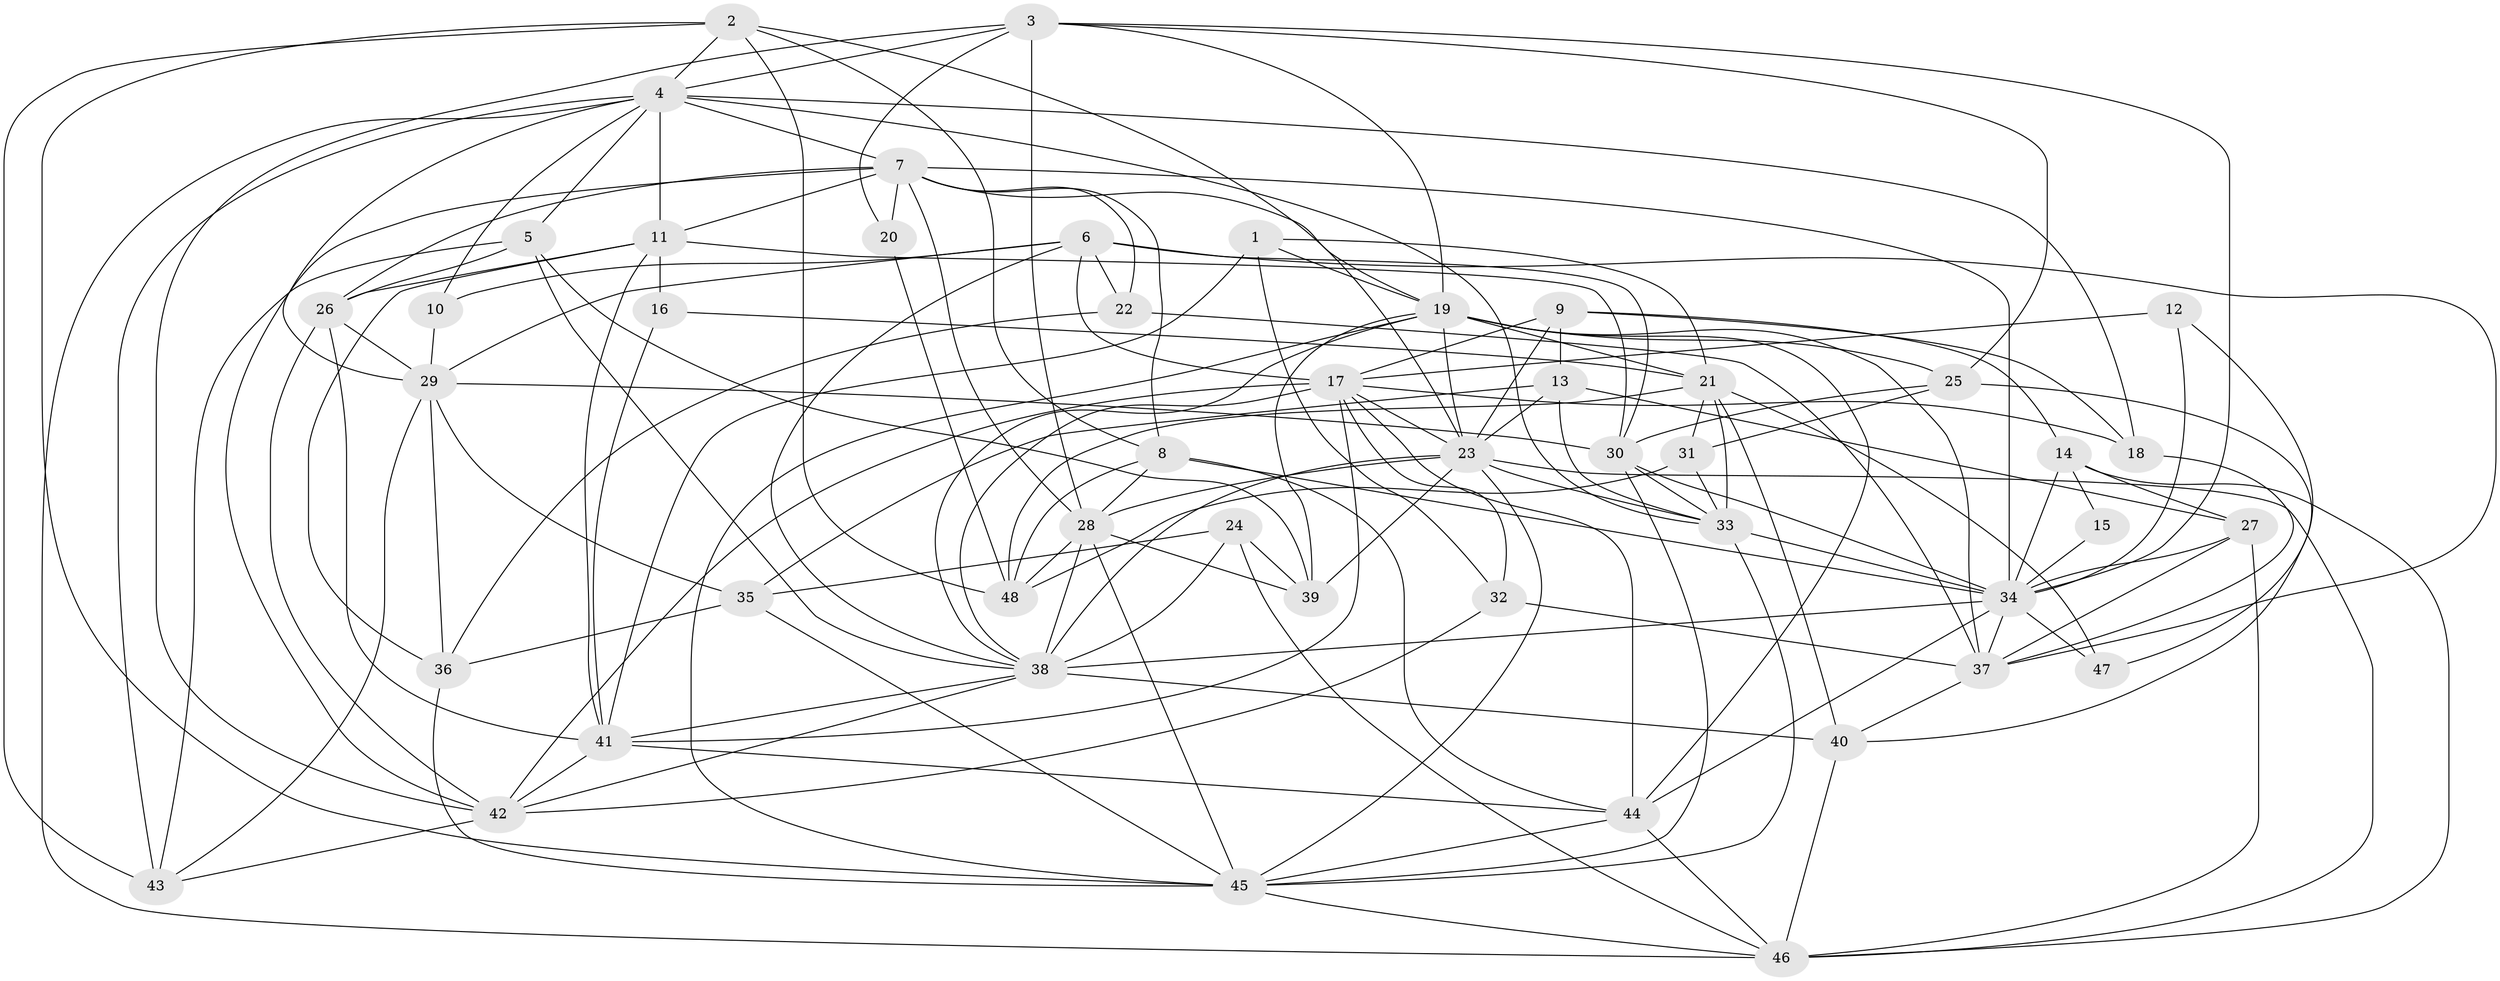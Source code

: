 // original degree distribution, {3: 0.3305084745762712, 4: 0.23728813559322035, 2: 0.11864406779661017, 7: 0.01694915254237288, 5: 0.1440677966101695, 6: 0.1271186440677966, 8: 0.01694915254237288, 10: 0.00847457627118644}
// Generated by graph-tools (version 1.1) at 2025/37/03/04/25 23:37:05]
// undirected, 48 vertices, 153 edges
graph export_dot {
  node [color=gray90,style=filled];
  1;
  2;
  3;
  4;
  5;
  6;
  7;
  8;
  9;
  10;
  11;
  12;
  13;
  14;
  15;
  16;
  17;
  18;
  19;
  20;
  21;
  22;
  23;
  24;
  25;
  26;
  27;
  28;
  29;
  30;
  31;
  32;
  33;
  34;
  35;
  36;
  37;
  38;
  39;
  40;
  41;
  42;
  43;
  44;
  45;
  46;
  47;
  48;
  1 -- 19 [weight=1.0];
  1 -- 21 [weight=1.0];
  1 -- 32 [weight=1.0];
  1 -- 41 [weight=1.0];
  2 -- 4 [weight=1.0];
  2 -- 8 [weight=1.0];
  2 -- 23 [weight=1.0];
  2 -- 43 [weight=1.0];
  2 -- 45 [weight=1.0];
  2 -- 48 [weight=1.0];
  3 -- 4 [weight=1.0];
  3 -- 19 [weight=1.0];
  3 -- 20 [weight=1.0];
  3 -- 25 [weight=1.0];
  3 -- 28 [weight=1.0];
  3 -- 34 [weight=1.0];
  3 -- 42 [weight=1.0];
  4 -- 5 [weight=1.0];
  4 -- 7 [weight=1.0];
  4 -- 10 [weight=1.0];
  4 -- 11 [weight=1.0];
  4 -- 18 [weight=1.0];
  4 -- 29 [weight=1.0];
  4 -- 33 [weight=1.0];
  4 -- 43 [weight=1.0];
  4 -- 46 [weight=1.0];
  5 -- 26 [weight=2.0];
  5 -- 38 [weight=1.0];
  5 -- 39 [weight=1.0];
  5 -- 43 [weight=1.0];
  6 -- 10 [weight=2.0];
  6 -- 17 [weight=1.0];
  6 -- 22 [weight=1.0];
  6 -- 29 [weight=1.0];
  6 -- 30 [weight=1.0];
  6 -- 37 [weight=1.0];
  6 -- 38 [weight=1.0];
  7 -- 8 [weight=1.0];
  7 -- 11 [weight=1.0];
  7 -- 19 [weight=1.0];
  7 -- 20 [weight=2.0];
  7 -- 22 [weight=2.0];
  7 -- 26 [weight=2.0];
  7 -- 28 [weight=1.0];
  7 -- 34 [weight=1.0];
  7 -- 42 [weight=1.0];
  8 -- 28 [weight=1.0];
  8 -- 34 [weight=1.0];
  8 -- 44 [weight=1.0];
  8 -- 48 [weight=1.0];
  9 -- 13 [weight=1.0];
  9 -- 14 [weight=1.0];
  9 -- 17 [weight=1.0];
  9 -- 18 [weight=1.0];
  9 -- 23 [weight=1.0];
  10 -- 29 [weight=1.0];
  11 -- 16 [weight=2.0];
  11 -- 26 [weight=1.0];
  11 -- 30 [weight=1.0];
  11 -- 36 [weight=1.0];
  11 -- 41 [weight=1.0];
  12 -- 17 [weight=1.0];
  12 -- 34 [weight=1.0];
  12 -- 47 [weight=1.0];
  13 -- 23 [weight=1.0];
  13 -- 27 [weight=1.0];
  13 -- 33 [weight=1.0];
  13 -- 35 [weight=1.0];
  14 -- 15 [weight=2.0];
  14 -- 27 [weight=1.0];
  14 -- 34 [weight=1.0];
  14 -- 46 [weight=1.0];
  15 -- 34 [weight=1.0];
  16 -- 21 [weight=1.0];
  16 -- 41 [weight=1.0];
  17 -- 18 [weight=1.0];
  17 -- 23 [weight=1.0];
  17 -- 32 [weight=1.0];
  17 -- 38 [weight=1.0];
  17 -- 41 [weight=1.0];
  17 -- 42 [weight=1.0];
  17 -- 44 [weight=1.0];
  18 -- 37 [weight=1.0];
  19 -- 21 [weight=1.0];
  19 -- 23 [weight=2.0];
  19 -- 25 [weight=1.0];
  19 -- 37 [weight=1.0];
  19 -- 38 [weight=1.0];
  19 -- 39 [weight=1.0];
  19 -- 44 [weight=1.0];
  19 -- 45 [weight=1.0];
  20 -- 48 [weight=1.0];
  21 -- 31 [weight=1.0];
  21 -- 33 [weight=1.0];
  21 -- 40 [weight=1.0];
  21 -- 47 [weight=1.0];
  21 -- 48 [weight=1.0];
  22 -- 36 [weight=1.0];
  22 -- 37 [weight=1.0];
  23 -- 28 [weight=1.0];
  23 -- 33 [weight=1.0];
  23 -- 38 [weight=1.0];
  23 -- 39 [weight=1.0];
  23 -- 45 [weight=1.0];
  23 -- 46 [weight=1.0];
  24 -- 35 [weight=1.0];
  24 -- 38 [weight=1.0];
  24 -- 39 [weight=2.0];
  24 -- 46 [weight=1.0];
  25 -- 30 [weight=1.0];
  25 -- 31 [weight=1.0];
  25 -- 40 [weight=1.0];
  26 -- 29 [weight=1.0];
  26 -- 41 [weight=1.0];
  26 -- 42 [weight=1.0];
  27 -- 34 [weight=1.0];
  27 -- 37 [weight=1.0];
  27 -- 46 [weight=1.0];
  28 -- 38 [weight=1.0];
  28 -- 39 [weight=1.0];
  28 -- 45 [weight=1.0];
  28 -- 48 [weight=1.0];
  29 -- 30 [weight=1.0];
  29 -- 35 [weight=1.0];
  29 -- 36 [weight=1.0];
  29 -- 43 [weight=1.0];
  30 -- 33 [weight=1.0];
  30 -- 34 [weight=1.0];
  30 -- 45 [weight=1.0];
  31 -- 33 [weight=1.0];
  31 -- 48 [weight=1.0];
  32 -- 37 [weight=1.0];
  32 -- 42 [weight=1.0];
  33 -- 34 [weight=1.0];
  33 -- 45 [weight=1.0];
  34 -- 37 [weight=1.0];
  34 -- 38 [weight=2.0];
  34 -- 44 [weight=1.0];
  34 -- 47 [weight=1.0];
  35 -- 36 [weight=1.0];
  35 -- 45 [weight=1.0];
  36 -- 45 [weight=1.0];
  37 -- 40 [weight=1.0];
  38 -- 40 [weight=1.0];
  38 -- 41 [weight=1.0];
  38 -- 42 [weight=1.0];
  40 -- 46 [weight=1.0];
  41 -- 42 [weight=1.0];
  41 -- 44 [weight=1.0];
  42 -- 43 [weight=1.0];
  44 -- 45 [weight=1.0];
  44 -- 46 [weight=1.0];
  45 -- 46 [weight=1.0];
}
